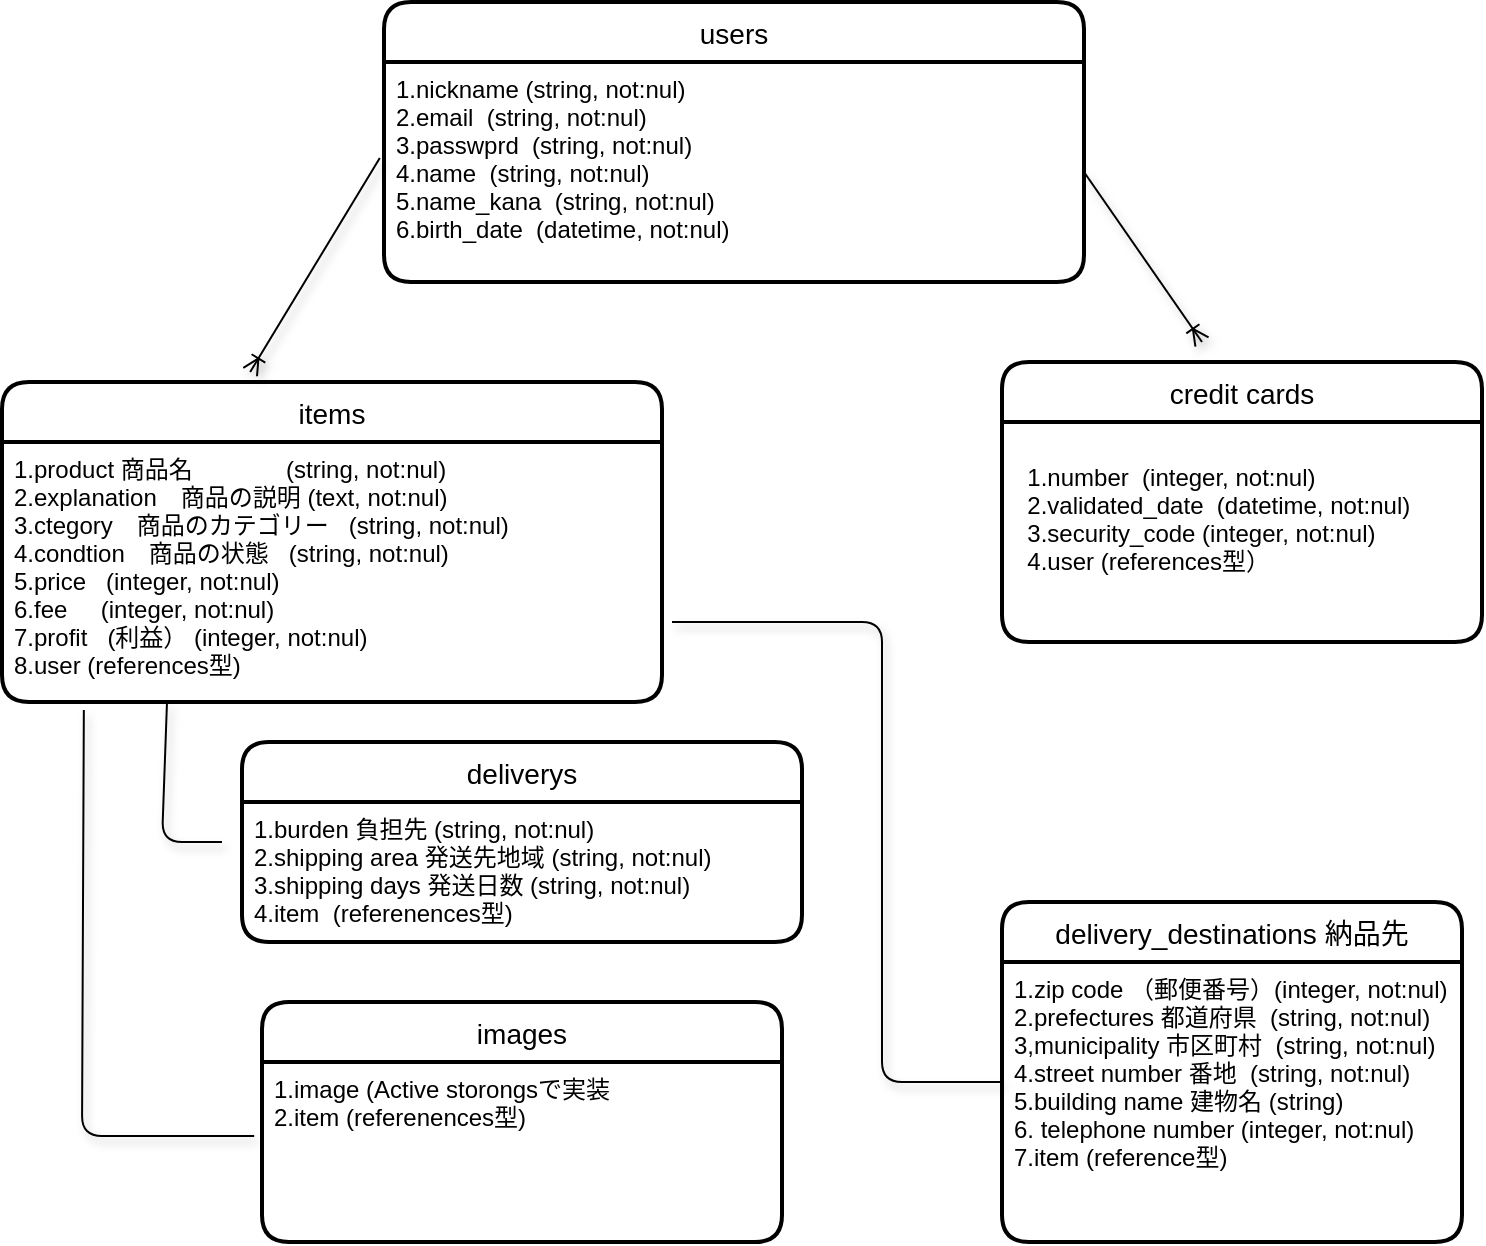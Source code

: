 <mxfile version="13.10.0" type="embed">
    <diagram id="12TWwKTnYDeRp8K-xVe-" name="ページ1">
        <mxGraphModel dx="469" dy="680" grid="1" gridSize="10" guides="1" tooltips="1" connect="1" arrows="1" fold="1" page="1" pageScale="1" pageWidth="827" pageHeight="1169" math="0" shadow="0">
            <root>
                <mxCell id="0"/>
                <mxCell id="1" parent="0"/>
                <mxCell id="21" value="users" style="swimlane;childLayout=stackLayout;horizontal=1;startSize=30;horizontalStack=0;rounded=1;fontSize=14;fontStyle=0;strokeWidth=2;resizeParent=0;resizeLast=1;shadow=0;dashed=0;align=center;" parent="1" vertex="1">
                    <mxGeometry x="231" y="100" width="350" height="140" as="geometry"/>
                </mxCell>
                <mxCell id="22" value="1.nickname (string, not:nul)&#10;2.email  (string, not:nul)&#10;3.passwprd  (string, not:nul)&#10;4.name  (string, not:nul)&#10;5.name_kana  (string, not:nul)&#10;6.birth_date  (datetime, not:nul)&#10;" style="align=left;strokeColor=none;fillColor=none;spacingLeft=4;fontSize=12;verticalAlign=top;resizable=0;rotatable=0;part=1;" parent="21" vertex="1">
                    <mxGeometry y="30" width="350" height="110" as="geometry"/>
                </mxCell>
                <mxCell id="23" value="credit cards" style="swimlane;childLayout=stackLayout;horizontal=1;startSize=30;horizontalStack=0;rounded=1;fontSize=14;fontStyle=0;strokeWidth=2;resizeParent=0;resizeLast=1;shadow=0;dashed=0;align=center;" parent="1" vertex="1">
                    <mxGeometry x="540" y="280" width="240" height="140" as="geometry"/>
                </mxCell>
                <mxCell id="24" value="&#10;  1.number  (integer, not:nul)&#10;  2.validated_date  (datetime, not:nul)&#10;  3.security_code (integer, not:nul)&#10;  4.user (references型）" style="align=left;strokeColor=none;fillColor=none;spacingLeft=4;fontSize=12;verticalAlign=top;resizable=0;rotatable=0;part=1;" parent="23" vertex="1">
                    <mxGeometry y="30" width="240" height="110" as="geometry"/>
                </mxCell>
                <mxCell id="25" value="items" style="swimlane;childLayout=stackLayout;horizontal=1;startSize=30;horizontalStack=0;rounded=1;fontSize=14;fontStyle=0;strokeWidth=2;resizeParent=0;resizeLast=1;shadow=0;dashed=0;align=center;" parent="1" vertex="1">
                    <mxGeometry x="40" y="290" width="330" height="160" as="geometry"/>
                </mxCell>
                <mxCell id="26" value="1.product 商品名              (string, not:nul)&#10;2.explanation　商品の説明 (text, not:nul)&#10;3.ctegory　商品のカテゴリー   (string, not:nul)&#10;4.condtion　商品の状態   (string, not:nul)&#10;5.price   (integer, not:nul) &#10;6.fee     (integer, not:nul)&#10;7.profit   (利益） (integer, not:nul)&#10;8.user (references型)" style="align=left;strokeColor=none;fillColor=none;spacingLeft=4;fontSize=12;verticalAlign=top;resizable=0;rotatable=0;part=1;" parent="25" vertex="1">
                    <mxGeometry y="30" width="330" height="130" as="geometry"/>
                </mxCell>
                <mxCell id="30" value="delivery_destinations 納品先" style="swimlane;childLayout=stackLayout;horizontal=1;startSize=30;horizontalStack=0;rounded=1;fontSize=14;fontStyle=0;strokeWidth=2;resizeParent=0;resizeLast=1;shadow=0;dashed=0;align=center;" parent="1" vertex="1">
                    <mxGeometry x="540" y="550" width="230" height="170" as="geometry"/>
                </mxCell>
                <mxCell id="31" value="1.zip code （郵便番号）(integer, not:nul)&#10;2.prefectures 都道府県  (string, not:nul)&#10;3,municipality 市区町村  (string, not:nul)&#10;4.street number 番地  (string, not:nul)&#10;5.building name 建物名 (string)&#10;6. telephone number (integer, not:nul)&#10;7.item (reference型)" style="align=left;strokeColor=none;fillColor=none;spacingLeft=4;fontSize=12;verticalAlign=top;resizable=0;rotatable=0;part=1;" parent="30" vertex="1">
                    <mxGeometry y="30" width="230" height="140" as="geometry"/>
                </mxCell>
                <mxCell id="33" value="deliverys" style="swimlane;childLayout=stackLayout;horizontal=1;startSize=30;horizontalStack=0;rounded=1;fontSize=14;fontStyle=0;strokeWidth=2;resizeParent=0;resizeLast=1;shadow=0;dashed=0;align=center;" parent="1" vertex="1">
                    <mxGeometry x="160" y="470" width="280" height="100" as="geometry"/>
                </mxCell>
                <mxCell id="34" value="1.burden 負担先 (string, not:nul)&#10;2.shipping area 発送先地域 (string, not:nul)&#10;3.shipping days 発送日数 (string, not:nul)&#10;4.item  (referenences型)" style="align=left;strokeColor=none;fillColor=none;spacingLeft=4;fontSize=12;verticalAlign=top;resizable=0;rotatable=0;part=1;" parent="33" vertex="1">
                    <mxGeometry y="30" width="280" height="70" as="geometry"/>
                </mxCell>
                <mxCell id="37" value="images" style="swimlane;childLayout=stackLayout;horizontal=1;startSize=30;horizontalStack=0;rounded=1;fontSize=14;fontStyle=0;strokeWidth=2;resizeParent=0;resizeLast=1;shadow=0;dashed=0;align=center;" parent="1" vertex="1">
                    <mxGeometry x="170" y="600" width="260" height="120" as="geometry"/>
                </mxCell>
                <mxCell id="38" value="1.image (Active storongsで実装&#10;2.item (referenences型)" style="align=left;strokeColor=none;fillColor=none;spacingLeft=4;fontSize=12;verticalAlign=top;resizable=0;rotatable=0;part=1;" parent="37" vertex="1">
                    <mxGeometry y="30" width="260" height="90" as="geometry"/>
                </mxCell>
                <mxCell id="49" value="" style="fontSize=12;html=1;endArrow=ERoneToMany;shadow=1;exitX=-0.006;exitY=0.436;exitDx=0;exitDy=0;exitPerimeter=0;entryX=0.376;entryY=-0.031;entryDx=0;entryDy=0;entryPerimeter=0;" parent="1" source="22" target="25" edge="1">
                    <mxGeometry width="100" height="100" relative="1" as="geometry">
                        <mxPoint x="220" y="170" as="sourcePoint"/>
                        <mxPoint x="170" y="260" as="targetPoint"/>
                    </mxGeometry>
                </mxCell>
                <mxCell id="52" value="" style="endArrow=none;html=1;shadow=1;exitX=0.25;exitY=1;exitDx=0;exitDy=0;" parent="1" source="26" edge="1">
                    <mxGeometry width="50" height="50" relative="1" as="geometry">
                        <mxPoint x="430" y="400" as="sourcePoint"/>
                        <mxPoint x="150" y="520" as="targetPoint"/>
                        <Array as="points">
                            <mxPoint x="120" y="520"/>
                        </Array>
                    </mxGeometry>
                </mxCell>
                <mxCell id="53" value="" style="endArrow=none;html=1;shadow=1;exitX=-0.015;exitY=0.411;exitDx=0;exitDy=0;exitPerimeter=0;entryX=0.124;entryY=1.031;entryDx=0;entryDy=0;entryPerimeter=0;" parent="1" source="38" target="26" edge="1">
                    <mxGeometry width="50" height="50" relative="1" as="geometry">
                        <mxPoint x="430" y="400" as="sourcePoint"/>
                        <mxPoint x="80" y="520" as="targetPoint"/>
                        <Array as="points">
                            <mxPoint x="80" y="667"/>
                        </Array>
                    </mxGeometry>
                </mxCell>
                <mxCell id="54" value="" style="endArrow=none;html=1;shadow=1;" parent="1" edge="1">
                    <mxGeometry width="50" height="50" relative="1" as="geometry">
                        <mxPoint x="375" y="410" as="sourcePoint"/>
                        <mxPoint x="540" y="640" as="targetPoint"/>
                        <Array as="points">
                            <mxPoint x="480" y="410"/>
                            <mxPoint x="480" y="640"/>
                        </Array>
                    </mxGeometry>
                </mxCell>
                <mxCell id="55" value="" style="fontSize=12;html=1;endArrow=ERoneToMany;shadow=1;exitX=1;exitY=0.5;exitDx=0;exitDy=0;" edge="1" parent="1" source="22">
                    <mxGeometry width="100" height="100" relative="1" as="geometry">
                        <mxPoint x="600" y="180" as="sourcePoint"/>
                        <mxPoint x="640" y="270" as="targetPoint"/>
                    </mxGeometry>
                </mxCell>
            </root>
        </mxGraphModel>
    </diagram>
</mxfile>
